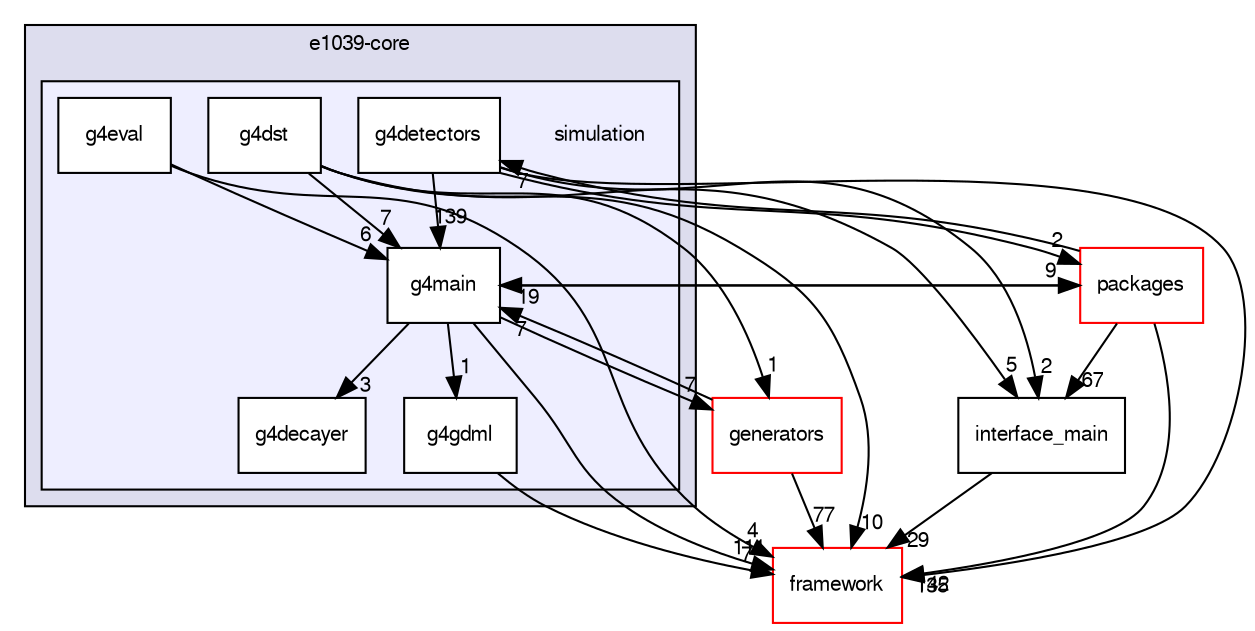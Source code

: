 digraph "/dev/shm/kenichi/update-e1039-doc/e1039-core/simulation" {
  bgcolor=transparent;
  compound=true
  node [ fontsize="10", fontname="FreeSans"];
  edge [ labelfontsize="10", labelfontname="FreeSans"];
  subgraph clusterdir_0a085354c5474f38d4b9d20ae746ec67 {
    graph [ bgcolor="#ddddee", pencolor="black", label="e1039-core" fontname="FreeSans", fontsize="10", URL="dir_0a085354c5474f38d4b9d20ae746ec67.html"]
  subgraph clusterdir_da541d554d94b5dd7d8677e6570914d2 {
    graph [ bgcolor="#eeeeff", pencolor="black", label="" URL="dir_da541d554d94b5dd7d8677e6570914d2.html"];
    dir_da541d554d94b5dd7d8677e6570914d2 [shape=plaintext label="simulation"];
    dir_96506df32658d64eb17e7e15ae8ddf22 [shape=box label="g4decayer" color="black" fillcolor="white" style="filled" URL="dir_96506df32658d64eb17e7e15ae8ddf22.html"];
    dir_f4e8c2e4e07ba1c1cfb499dcc2852b5d [shape=box label="g4detectors" color="black" fillcolor="white" style="filled" URL="dir_f4e8c2e4e07ba1c1cfb499dcc2852b5d.html"];
    dir_1ae7b1160a8930d1f4b0a5c9b8259210 [shape=box label="g4dst" color="black" fillcolor="white" style="filled" URL="dir_1ae7b1160a8930d1f4b0a5c9b8259210.html"];
    dir_2c75d58c7e94f18cdf71f3f2554518f4 [shape=box label="g4eval" color="black" fillcolor="white" style="filled" URL="dir_2c75d58c7e94f18cdf71f3f2554518f4.html"];
    dir_a82a11dc94e7855df3c677887c2f8ffb [shape=box label="g4gdml" color="black" fillcolor="white" style="filled" URL="dir_a82a11dc94e7855df3c677887c2f8ffb.html"];
    dir_6dbf4c28b450a5e981a5a6978e27aa63 [shape=box label="g4main" color="black" fillcolor="white" style="filled" URL="dir_6dbf4c28b450a5e981a5a6978e27aa63.html"];
  }
  }
  dir_68879e08c6651a210f7d5b44f4a6e313 [shape=box label="framework" color="red" URL="dir_68879e08c6651a210f7d5b44f4a6e313.html"];
  dir_8ea7cac0f8d8113a9a7e5b799137b771 [shape=box label="packages" color="red" URL="dir_8ea7cac0f8d8113a9a7e5b799137b771.html"];
  dir_4109f03a5b9c2dae233205e99792f74d [shape=box label="interface_main" URL="dir_4109f03a5b9c2dae233205e99792f74d.html"];
  dir_e00d85e4e5e7202633354b6b9bef7328 [shape=box label="generators" color="red" URL="dir_e00d85e4e5e7202633354b6b9bef7328.html"];
  dir_6dbf4c28b450a5e981a5a6978e27aa63->dir_68879e08c6651a210f7d5b44f4a6e313 [headlabel="111", labeldistance=1.5 headhref="dir_000076_000024.html"];
  dir_6dbf4c28b450a5e981a5a6978e27aa63->dir_8ea7cac0f8d8113a9a7e5b799137b771 [headlabel="9", labeldistance=1.5 headhref="dir_000076_000034.html"];
  dir_6dbf4c28b450a5e981a5a6978e27aa63->dir_96506df32658d64eb17e7e15ae8ddf22 [headlabel="3", labeldistance=1.5 headhref="dir_000076_000072.html"];
  dir_6dbf4c28b450a5e981a5a6978e27aa63->dir_e00d85e4e5e7202633354b6b9bef7328 [headlabel="7", labeldistance=1.5 headhref="dir_000076_000028.html"];
  dir_6dbf4c28b450a5e981a5a6978e27aa63->dir_a82a11dc94e7855df3c677887c2f8ffb [headlabel="1", labeldistance=1.5 headhref="dir_000076_000075.html"];
  dir_8ea7cac0f8d8113a9a7e5b799137b771->dir_68879e08c6651a210f7d5b44f4a6e313 [headlabel="142", labeldistance=1.5 headhref="dir_000034_000024.html"];
  dir_8ea7cac0f8d8113a9a7e5b799137b771->dir_6dbf4c28b450a5e981a5a6978e27aa63 [headlabel="19", labeldistance=1.5 headhref="dir_000034_000076.html"];
  dir_8ea7cac0f8d8113a9a7e5b799137b771->dir_4109f03a5b9c2dae233205e99792f74d [headlabel="67", labeldistance=1.5 headhref="dir_000034_000032.html"];
  dir_8ea7cac0f8d8113a9a7e5b799137b771->dir_f4e8c2e4e07ba1c1cfb499dcc2852b5d [headlabel="7", labeldistance=1.5 headhref="dir_000034_000073.html"];
  dir_4109f03a5b9c2dae233205e99792f74d->dir_68879e08c6651a210f7d5b44f4a6e313 [headlabel="29", labeldistance=1.5 headhref="dir_000032_000024.html"];
  dir_2c75d58c7e94f18cdf71f3f2554518f4->dir_68879e08c6651a210f7d5b44f4a6e313 [headlabel="4", labeldistance=1.5 headhref="dir_000074_000024.html"];
  dir_2c75d58c7e94f18cdf71f3f2554518f4->dir_6dbf4c28b450a5e981a5a6978e27aa63 [headlabel="6", labeldistance=1.5 headhref="dir_000074_000076.html"];
  dir_1ae7b1160a8930d1f4b0a5c9b8259210->dir_68879e08c6651a210f7d5b44f4a6e313 [headlabel="10", labeldistance=1.5 headhref="dir_000048_000024.html"];
  dir_1ae7b1160a8930d1f4b0a5c9b8259210->dir_6dbf4c28b450a5e981a5a6978e27aa63 [headlabel="7", labeldistance=1.5 headhref="dir_000048_000076.html"];
  dir_1ae7b1160a8930d1f4b0a5c9b8259210->dir_4109f03a5b9c2dae233205e99792f74d [headlabel="5", labeldistance=1.5 headhref="dir_000048_000032.html"];
  dir_1ae7b1160a8930d1f4b0a5c9b8259210->dir_e00d85e4e5e7202633354b6b9bef7328 [headlabel="1", labeldistance=1.5 headhref="dir_000048_000028.html"];
  dir_e00d85e4e5e7202633354b6b9bef7328->dir_68879e08c6651a210f7d5b44f4a6e313 [headlabel="77", labeldistance=1.5 headhref="dir_000028_000024.html"];
  dir_e00d85e4e5e7202633354b6b9bef7328->dir_6dbf4c28b450a5e981a5a6978e27aa63 [headlabel="7", labeldistance=1.5 headhref="dir_000028_000076.html"];
  dir_a82a11dc94e7855df3c677887c2f8ffb->dir_68879e08c6651a210f7d5b44f4a6e313 [headlabel="7", labeldistance=1.5 headhref="dir_000075_000024.html"];
  dir_f4e8c2e4e07ba1c1cfb499dcc2852b5d->dir_68879e08c6651a210f7d5b44f4a6e313 [headlabel="135", labeldistance=1.5 headhref="dir_000073_000024.html"];
  dir_f4e8c2e4e07ba1c1cfb499dcc2852b5d->dir_6dbf4c28b450a5e981a5a6978e27aa63 [headlabel="139", labeldistance=1.5 headhref="dir_000073_000076.html"];
  dir_f4e8c2e4e07ba1c1cfb499dcc2852b5d->dir_8ea7cac0f8d8113a9a7e5b799137b771 [headlabel="2", labeldistance=1.5 headhref="dir_000073_000034.html"];
  dir_f4e8c2e4e07ba1c1cfb499dcc2852b5d->dir_4109f03a5b9c2dae233205e99792f74d [headlabel="2", labeldistance=1.5 headhref="dir_000073_000032.html"];
}
